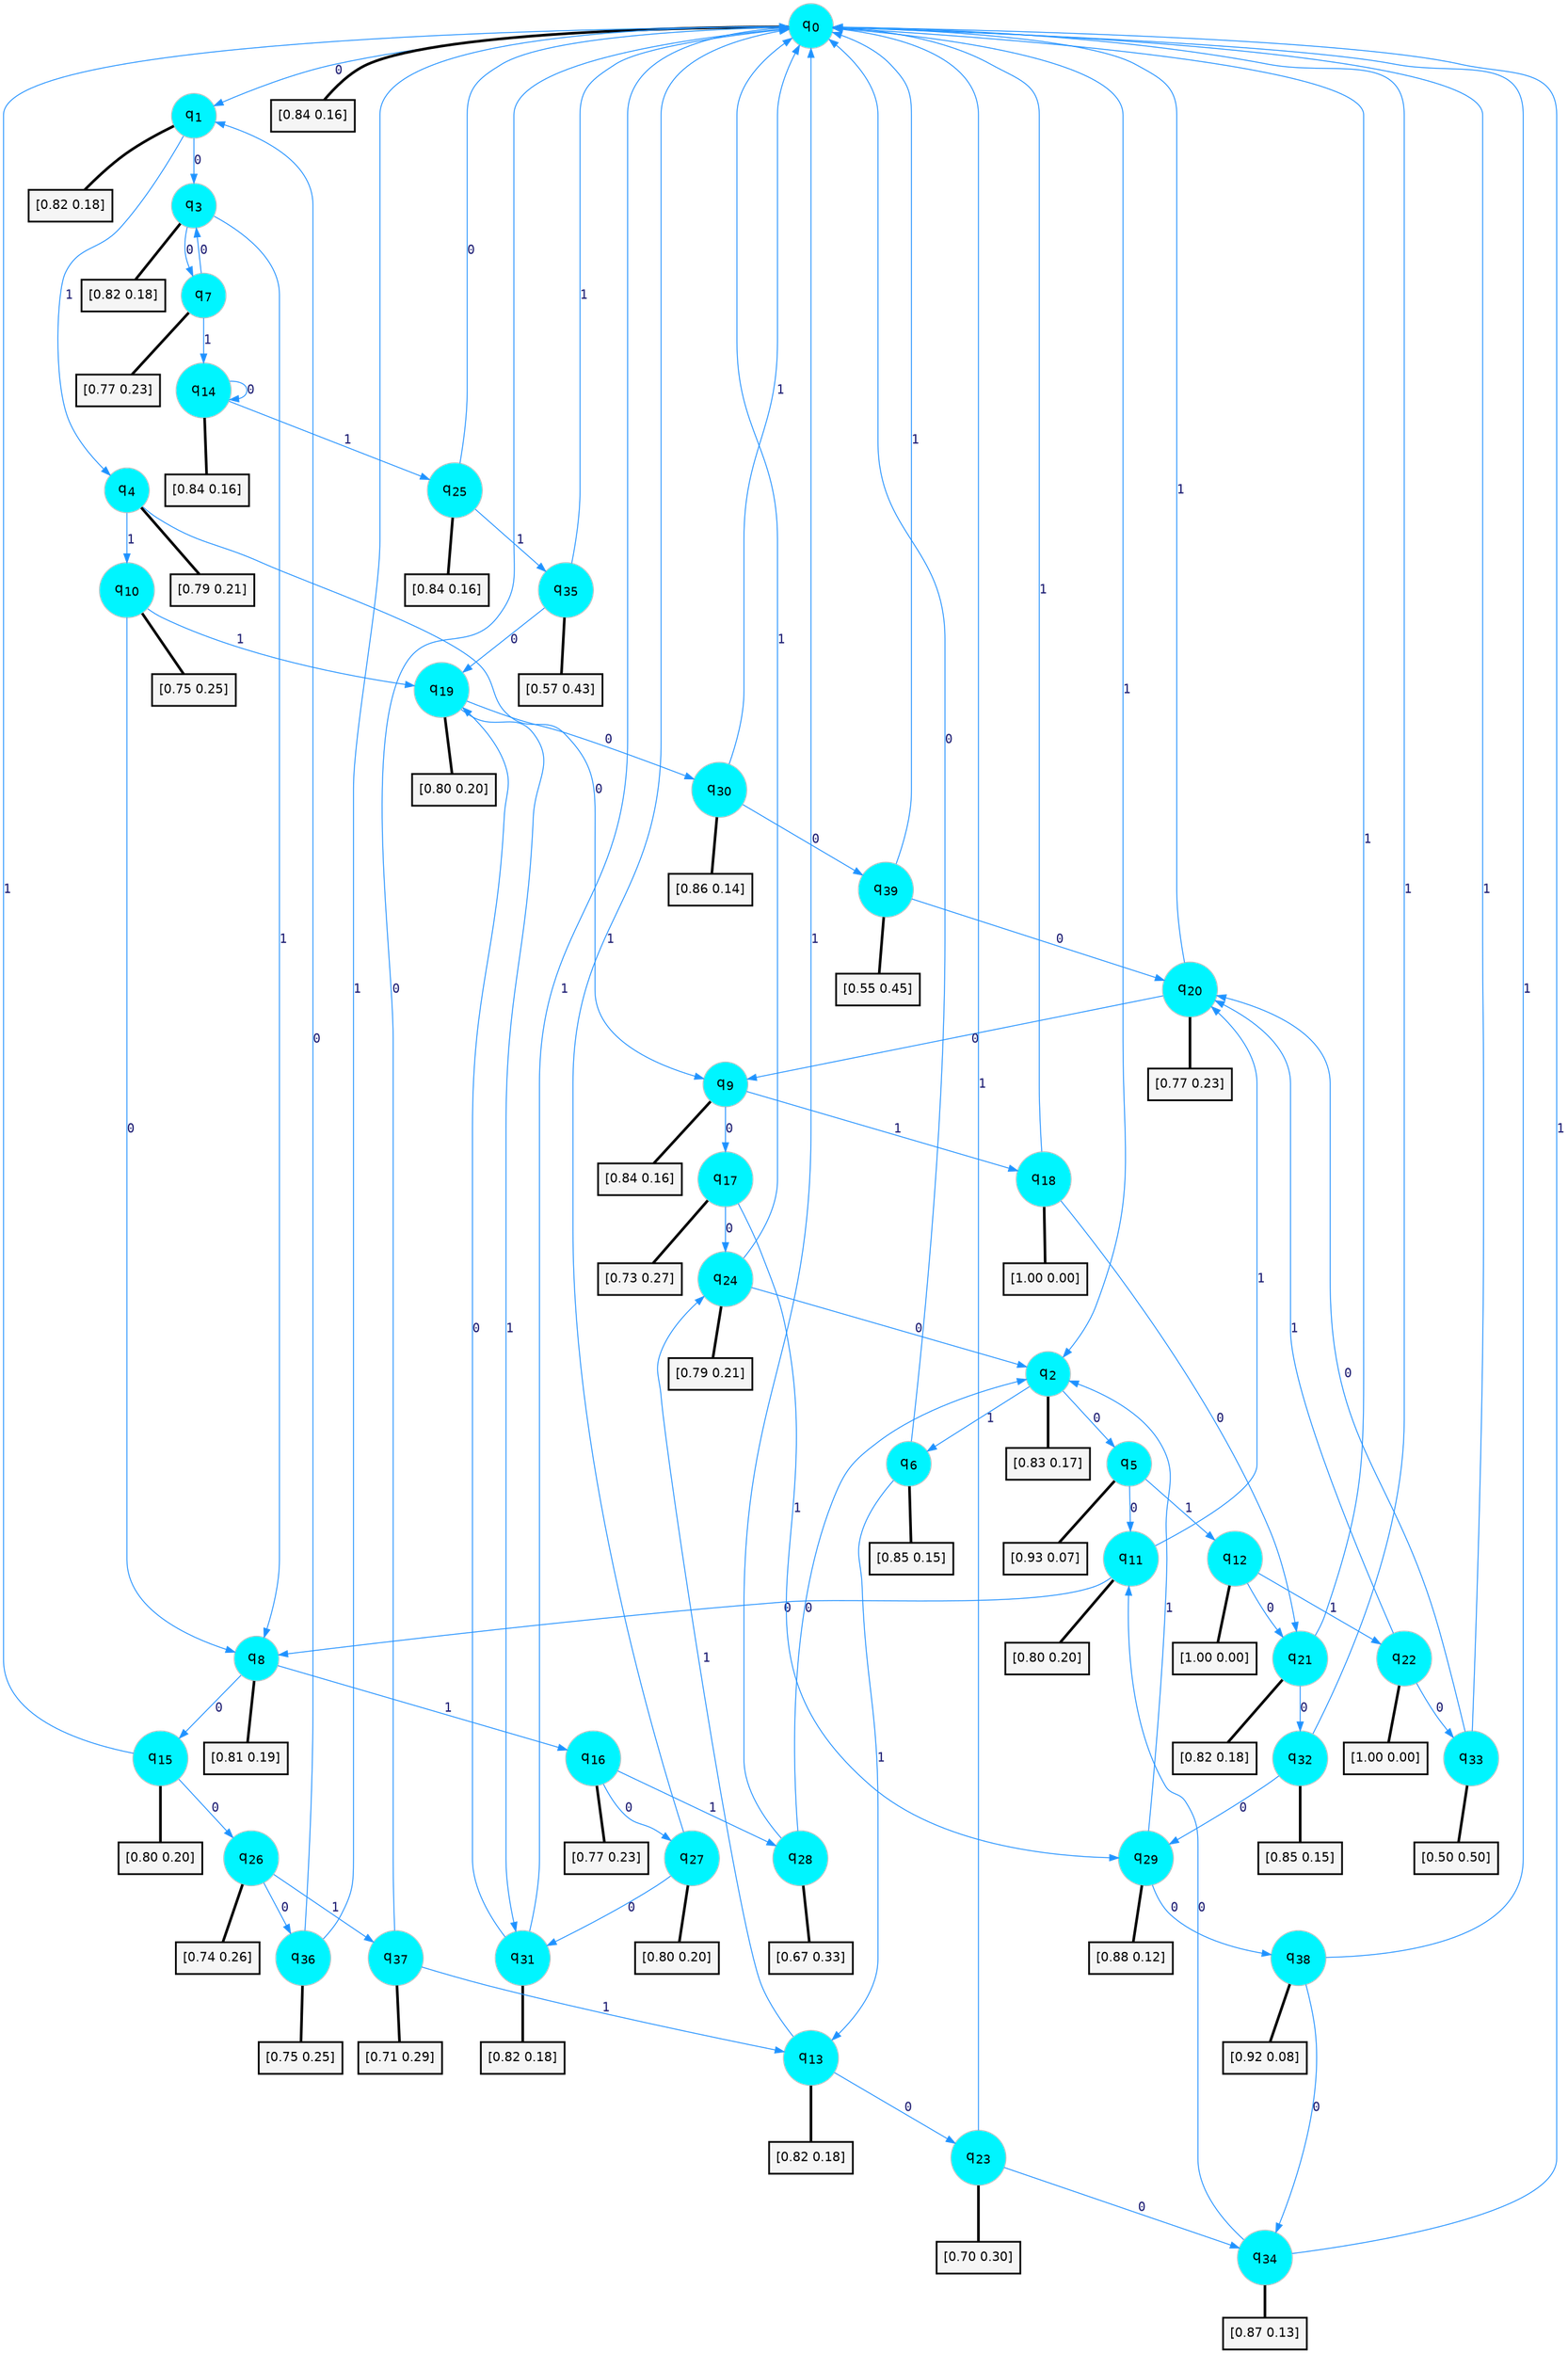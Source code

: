 digraph G {
graph [
bgcolor=transparent, dpi=300, rankdir=TD, size="40,25"];
node [
color=gray, fillcolor=turquoise1, fontcolor=black, fontname=Helvetica, fontsize=16, fontweight=bold, shape=circle, style=filled];
edge [
arrowsize=1, color=dodgerblue1, fontcolor=midnightblue, fontname=courier, fontweight=bold, penwidth=1, style=solid, weight=20];
0[label=<q<SUB>0</SUB>>];
1[label=<q<SUB>1</SUB>>];
2[label=<q<SUB>2</SUB>>];
3[label=<q<SUB>3</SUB>>];
4[label=<q<SUB>4</SUB>>];
5[label=<q<SUB>5</SUB>>];
6[label=<q<SUB>6</SUB>>];
7[label=<q<SUB>7</SUB>>];
8[label=<q<SUB>8</SUB>>];
9[label=<q<SUB>9</SUB>>];
10[label=<q<SUB>10</SUB>>];
11[label=<q<SUB>11</SUB>>];
12[label=<q<SUB>12</SUB>>];
13[label=<q<SUB>13</SUB>>];
14[label=<q<SUB>14</SUB>>];
15[label=<q<SUB>15</SUB>>];
16[label=<q<SUB>16</SUB>>];
17[label=<q<SUB>17</SUB>>];
18[label=<q<SUB>18</SUB>>];
19[label=<q<SUB>19</SUB>>];
20[label=<q<SUB>20</SUB>>];
21[label=<q<SUB>21</SUB>>];
22[label=<q<SUB>22</SUB>>];
23[label=<q<SUB>23</SUB>>];
24[label=<q<SUB>24</SUB>>];
25[label=<q<SUB>25</SUB>>];
26[label=<q<SUB>26</SUB>>];
27[label=<q<SUB>27</SUB>>];
28[label=<q<SUB>28</SUB>>];
29[label=<q<SUB>29</SUB>>];
30[label=<q<SUB>30</SUB>>];
31[label=<q<SUB>31</SUB>>];
32[label=<q<SUB>32</SUB>>];
33[label=<q<SUB>33</SUB>>];
34[label=<q<SUB>34</SUB>>];
35[label=<q<SUB>35</SUB>>];
36[label=<q<SUB>36</SUB>>];
37[label=<q<SUB>37</SUB>>];
38[label=<q<SUB>38</SUB>>];
39[label=<q<SUB>39</SUB>>];
40[label="[0.84 0.16]", shape=box,fontcolor=black, fontname=Helvetica, fontsize=14, penwidth=2, fillcolor=whitesmoke,color=black];
41[label="[0.82 0.18]", shape=box,fontcolor=black, fontname=Helvetica, fontsize=14, penwidth=2, fillcolor=whitesmoke,color=black];
42[label="[0.83 0.17]", shape=box,fontcolor=black, fontname=Helvetica, fontsize=14, penwidth=2, fillcolor=whitesmoke,color=black];
43[label="[0.82 0.18]", shape=box,fontcolor=black, fontname=Helvetica, fontsize=14, penwidth=2, fillcolor=whitesmoke,color=black];
44[label="[0.79 0.21]", shape=box,fontcolor=black, fontname=Helvetica, fontsize=14, penwidth=2, fillcolor=whitesmoke,color=black];
45[label="[0.93 0.07]", shape=box,fontcolor=black, fontname=Helvetica, fontsize=14, penwidth=2, fillcolor=whitesmoke,color=black];
46[label="[0.85 0.15]", shape=box,fontcolor=black, fontname=Helvetica, fontsize=14, penwidth=2, fillcolor=whitesmoke,color=black];
47[label="[0.77 0.23]", shape=box,fontcolor=black, fontname=Helvetica, fontsize=14, penwidth=2, fillcolor=whitesmoke,color=black];
48[label="[0.81 0.19]", shape=box,fontcolor=black, fontname=Helvetica, fontsize=14, penwidth=2, fillcolor=whitesmoke,color=black];
49[label="[0.84 0.16]", shape=box,fontcolor=black, fontname=Helvetica, fontsize=14, penwidth=2, fillcolor=whitesmoke,color=black];
50[label="[0.75 0.25]", shape=box,fontcolor=black, fontname=Helvetica, fontsize=14, penwidth=2, fillcolor=whitesmoke,color=black];
51[label="[0.80 0.20]", shape=box,fontcolor=black, fontname=Helvetica, fontsize=14, penwidth=2, fillcolor=whitesmoke,color=black];
52[label="[1.00 0.00]", shape=box,fontcolor=black, fontname=Helvetica, fontsize=14, penwidth=2, fillcolor=whitesmoke,color=black];
53[label="[0.82 0.18]", shape=box,fontcolor=black, fontname=Helvetica, fontsize=14, penwidth=2, fillcolor=whitesmoke,color=black];
54[label="[0.84 0.16]", shape=box,fontcolor=black, fontname=Helvetica, fontsize=14, penwidth=2, fillcolor=whitesmoke,color=black];
55[label="[0.80 0.20]", shape=box,fontcolor=black, fontname=Helvetica, fontsize=14, penwidth=2, fillcolor=whitesmoke,color=black];
56[label="[0.77 0.23]", shape=box,fontcolor=black, fontname=Helvetica, fontsize=14, penwidth=2, fillcolor=whitesmoke,color=black];
57[label="[0.73 0.27]", shape=box,fontcolor=black, fontname=Helvetica, fontsize=14, penwidth=2, fillcolor=whitesmoke,color=black];
58[label="[1.00 0.00]", shape=box,fontcolor=black, fontname=Helvetica, fontsize=14, penwidth=2, fillcolor=whitesmoke,color=black];
59[label="[0.80 0.20]", shape=box,fontcolor=black, fontname=Helvetica, fontsize=14, penwidth=2, fillcolor=whitesmoke,color=black];
60[label="[0.77 0.23]", shape=box,fontcolor=black, fontname=Helvetica, fontsize=14, penwidth=2, fillcolor=whitesmoke,color=black];
61[label="[0.82 0.18]", shape=box,fontcolor=black, fontname=Helvetica, fontsize=14, penwidth=2, fillcolor=whitesmoke,color=black];
62[label="[1.00 0.00]", shape=box,fontcolor=black, fontname=Helvetica, fontsize=14, penwidth=2, fillcolor=whitesmoke,color=black];
63[label="[0.70 0.30]", shape=box,fontcolor=black, fontname=Helvetica, fontsize=14, penwidth=2, fillcolor=whitesmoke,color=black];
64[label="[0.79 0.21]", shape=box,fontcolor=black, fontname=Helvetica, fontsize=14, penwidth=2, fillcolor=whitesmoke,color=black];
65[label="[0.84 0.16]", shape=box,fontcolor=black, fontname=Helvetica, fontsize=14, penwidth=2, fillcolor=whitesmoke,color=black];
66[label="[0.74 0.26]", shape=box,fontcolor=black, fontname=Helvetica, fontsize=14, penwidth=2, fillcolor=whitesmoke,color=black];
67[label="[0.80 0.20]", shape=box,fontcolor=black, fontname=Helvetica, fontsize=14, penwidth=2, fillcolor=whitesmoke,color=black];
68[label="[0.67 0.33]", shape=box,fontcolor=black, fontname=Helvetica, fontsize=14, penwidth=2, fillcolor=whitesmoke,color=black];
69[label="[0.88 0.12]", shape=box,fontcolor=black, fontname=Helvetica, fontsize=14, penwidth=2, fillcolor=whitesmoke,color=black];
70[label="[0.86 0.14]", shape=box,fontcolor=black, fontname=Helvetica, fontsize=14, penwidth=2, fillcolor=whitesmoke,color=black];
71[label="[0.82 0.18]", shape=box,fontcolor=black, fontname=Helvetica, fontsize=14, penwidth=2, fillcolor=whitesmoke,color=black];
72[label="[0.85 0.15]", shape=box,fontcolor=black, fontname=Helvetica, fontsize=14, penwidth=2, fillcolor=whitesmoke,color=black];
73[label="[0.50 0.50]", shape=box,fontcolor=black, fontname=Helvetica, fontsize=14, penwidth=2, fillcolor=whitesmoke,color=black];
74[label="[0.87 0.13]", shape=box,fontcolor=black, fontname=Helvetica, fontsize=14, penwidth=2, fillcolor=whitesmoke,color=black];
75[label="[0.57 0.43]", shape=box,fontcolor=black, fontname=Helvetica, fontsize=14, penwidth=2, fillcolor=whitesmoke,color=black];
76[label="[0.75 0.25]", shape=box,fontcolor=black, fontname=Helvetica, fontsize=14, penwidth=2, fillcolor=whitesmoke,color=black];
77[label="[0.71 0.29]", shape=box,fontcolor=black, fontname=Helvetica, fontsize=14, penwidth=2, fillcolor=whitesmoke,color=black];
78[label="[0.92 0.08]", shape=box,fontcolor=black, fontname=Helvetica, fontsize=14, penwidth=2, fillcolor=whitesmoke,color=black];
79[label="[0.55 0.45]", shape=box,fontcolor=black, fontname=Helvetica, fontsize=14, penwidth=2, fillcolor=whitesmoke,color=black];
0->1 [label=0];
0->2 [label=1];
0->40 [arrowhead=none, penwidth=3,color=black];
1->3 [label=0];
1->4 [label=1];
1->41 [arrowhead=none, penwidth=3,color=black];
2->5 [label=0];
2->6 [label=1];
2->42 [arrowhead=none, penwidth=3,color=black];
3->7 [label=0];
3->8 [label=1];
3->43 [arrowhead=none, penwidth=3,color=black];
4->9 [label=0];
4->10 [label=1];
4->44 [arrowhead=none, penwidth=3,color=black];
5->11 [label=0];
5->12 [label=1];
5->45 [arrowhead=none, penwidth=3,color=black];
6->0 [label=0];
6->13 [label=1];
6->46 [arrowhead=none, penwidth=3,color=black];
7->3 [label=0];
7->14 [label=1];
7->47 [arrowhead=none, penwidth=3,color=black];
8->15 [label=0];
8->16 [label=1];
8->48 [arrowhead=none, penwidth=3,color=black];
9->17 [label=0];
9->18 [label=1];
9->49 [arrowhead=none, penwidth=3,color=black];
10->8 [label=0];
10->19 [label=1];
10->50 [arrowhead=none, penwidth=3,color=black];
11->8 [label=0];
11->20 [label=1];
11->51 [arrowhead=none, penwidth=3,color=black];
12->21 [label=0];
12->22 [label=1];
12->52 [arrowhead=none, penwidth=3,color=black];
13->23 [label=0];
13->24 [label=1];
13->53 [arrowhead=none, penwidth=3,color=black];
14->14 [label=0];
14->25 [label=1];
14->54 [arrowhead=none, penwidth=3,color=black];
15->26 [label=0];
15->0 [label=1];
15->55 [arrowhead=none, penwidth=3,color=black];
16->27 [label=0];
16->28 [label=1];
16->56 [arrowhead=none, penwidth=3,color=black];
17->24 [label=0];
17->29 [label=1];
17->57 [arrowhead=none, penwidth=3,color=black];
18->21 [label=0];
18->0 [label=1];
18->58 [arrowhead=none, penwidth=3,color=black];
19->30 [label=0];
19->31 [label=1];
19->59 [arrowhead=none, penwidth=3,color=black];
20->9 [label=0];
20->0 [label=1];
20->60 [arrowhead=none, penwidth=3,color=black];
21->32 [label=0];
21->0 [label=1];
21->61 [arrowhead=none, penwidth=3,color=black];
22->33 [label=0];
22->20 [label=1];
22->62 [arrowhead=none, penwidth=3,color=black];
23->34 [label=0];
23->0 [label=1];
23->63 [arrowhead=none, penwidth=3,color=black];
24->2 [label=0];
24->0 [label=1];
24->64 [arrowhead=none, penwidth=3,color=black];
25->0 [label=0];
25->35 [label=1];
25->65 [arrowhead=none, penwidth=3,color=black];
26->36 [label=0];
26->37 [label=1];
26->66 [arrowhead=none, penwidth=3,color=black];
27->31 [label=0];
27->0 [label=1];
27->67 [arrowhead=none, penwidth=3,color=black];
28->2 [label=0];
28->0 [label=1];
28->68 [arrowhead=none, penwidth=3,color=black];
29->38 [label=0];
29->2 [label=1];
29->69 [arrowhead=none, penwidth=3,color=black];
30->39 [label=0];
30->0 [label=1];
30->70 [arrowhead=none, penwidth=3,color=black];
31->19 [label=0];
31->0 [label=1];
31->71 [arrowhead=none, penwidth=3,color=black];
32->29 [label=0];
32->0 [label=1];
32->72 [arrowhead=none, penwidth=3,color=black];
33->20 [label=0];
33->0 [label=1];
33->73 [arrowhead=none, penwidth=3,color=black];
34->11 [label=0];
34->0 [label=1];
34->74 [arrowhead=none, penwidth=3,color=black];
35->19 [label=0];
35->0 [label=1];
35->75 [arrowhead=none, penwidth=3,color=black];
36->1 [label=0];
36->0 [label=1];
36->76 [arrowhead=none, penwidth=3,color=black];
37->0 [label=0];
37->13 [label=1];
37->77 [arrowhead=none, penwidth=3,color=black];
38->34 [label=0];
38->0 [label=1];
38->78 [arrowhead=none, penwidth=3,color=black];
39->20 [label=0];
39->0 [label=1];
39->79 [arrowhead=none, penwidth=3,color=black];
}
